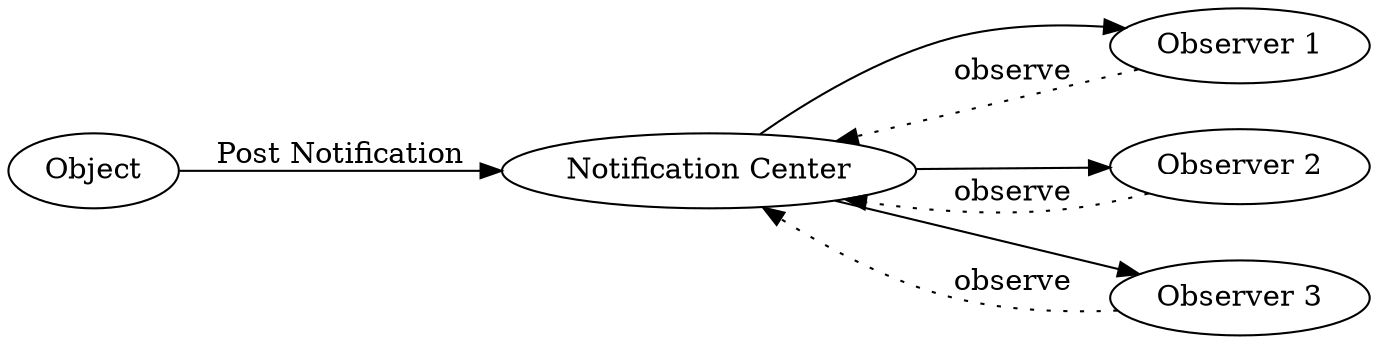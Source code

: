 digraph G {
	rankdir=LR;
	Object->"Notification Center"[label="Post Notification"];
	"Notification Center"->"Observer 1"
	"Observer 1"->"Notification Center"[label="observe"; style="dotted"]
	"Notification Center"->"Observer 2"
	"Observer 2"->"Notification Center"[label="observe"; style="dotted"]
	"Notification Center"->"Observer 3"
	"Observer 3"->"Notification Center"[label="observe"; style="dotted"]
}
